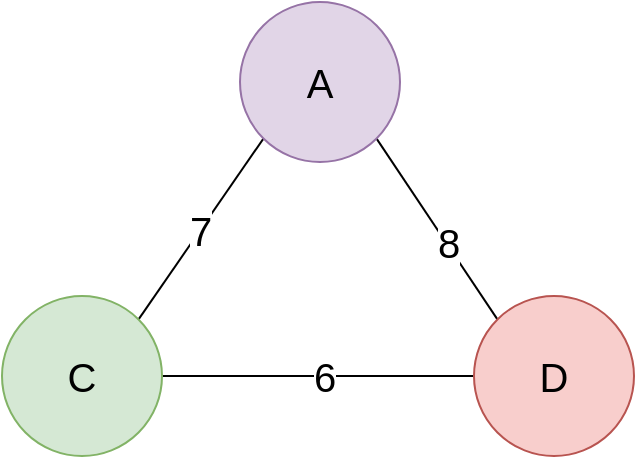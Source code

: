 <mxfile version="12.2.4"><diagram id="FGddJKDhs585eDzGZM0k"><mxGraphModel dx="999" dy="838" grid="0" gridSize="10" guides="1" tooltips="1" connect="1" arrows="1" fold="1" page="0" pageScale="1" pageWidth="850" pageHeight="1100" math="0" shadow="0"><root><mxCell id="0"/><mxCell id="1" parent="0"/><mxCell id="5" value="7" style="rounded=0;orthogonalLoop=1;jettySize=auto;html=1;exitX=0;exitY=1;exitDx=0;exitDy=0;entryX=1;entryY=0;entryDx=0;entryDy=0;fontSize=20;endArrow=none;endFill=0;" edge="1" parent="1" source="2" target="3"><mxGeometry relative="1" as="geometry"/></mxCell><mxCell id="6" style="edgeStyle=none;rounded=0;orthogonalLoop=1;jettySize=auto;html=1;exitX=1;exitY=1;exitDx=0;exitDy=0;entryX=0;entryY=0;entryDx=0;entryDy=0;fontSize=20;endFill=0;endArrow=none;" edge="1" parent="1" source="2" target="4"><mxGeometry relative="1" as="geometry"/></mxCell><mxCell id="7" value="8" style="text;html=1;resizable=0;points=[];align=center;verticalAlign=middle;labelBackgroundColor=#ffffff;fontSize=20;" vertex="1" connectable="0" parent="6"><mxGeometry x="0.163" y="1" relative="1" as="geometry"><mxPoint as="offset"/></mxGeometry></mxCell><mxCell id="2" value="A" style="ellipse;whiteSpace=wrap;html=1;aspect=fixed;fontSize=20;fillColor=#e1d5e7;strokeColor=#9673a6;" vertex="1" parent="1"><mxGeometry x="128" y="168" width="80" height="80" as="geometry"/></mxCell><mxCell id="8" style="edgeStyle=none;rounded=0;orthogonalLoop=1;jettySize=auto;html=1;exitX=1;exitY=0.5;exitDx=0;exitDy=0;entryX=0;entryY=0.5;entryDx=0;entryDy=0;fontSize=20;endFill=0;endArrow=none;" edge="1" parent="1" source="3" target="4"><mxGeometry relative="1" as="geometry"/></mxCell><mxCell id="9" value="6" style="text;html=1;resizable=0;points=[];align=center;verticalAlign=middle;labelBackgroundColor=#ffffff;fontSize=20;" vertex="1" connectable="0" parent="8"><mxGeometry x="0.166" y="-4" relative="1" as="geometry"><mxPoint x="-10.5" y="-4" as="offset"/></mxGeometry></mxCell><mxCell id="3" value="C" style="ellipse;whiteSpace=wrap;html=1;aspect=fixed;fontSize=20;fillColor=#d5e8d4;strokeColor=#82b366;" vertex="1" parent="1"><mxGeometry x="9" y="315" width="80" height="80" as="geometry"/></mxCell><mxCell id="4" value="D" style="ellipse;whiteSpace=wrap;html=1;aspect=fixed;fontSize=20;fillColor=#f8cecc;strokeColor=#b85450;" vertex="1" parent="1"><mxGeometry x="245" y="315" width="80" height="80" as="geometry"/></mxCell></root></mxGraphModel></diagram></mxfile>